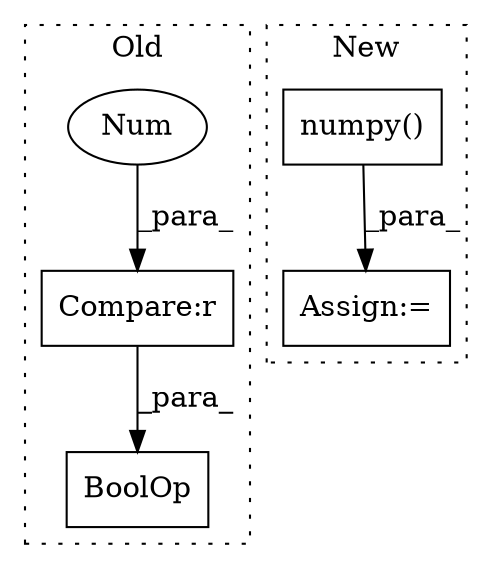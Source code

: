 digraph G {
subgraph cluster0 {
1 [label="BoolOp" a="72" s="3920" l="38" shape="box"];
4 [label="Compare:r" a="40" s="3921" l="14" shape="box"];
5 [label="Num" a="76" s="3934" l="1" shape="ellipse"];
label = "Old";
style="dotted";
}
subgraph cluster1 {
2 [label="numpy()" a="75" s="4193" l="35" shape="box"];
3 [label="Assign:=" a="68" s="4190" l="3" shape="box"];
label = "New";
style="dotted";
}
2 -> 3 [label="_para_"];
4 -> 1 [label="_para_"];
5 -> 4 [label="_para_"];
}